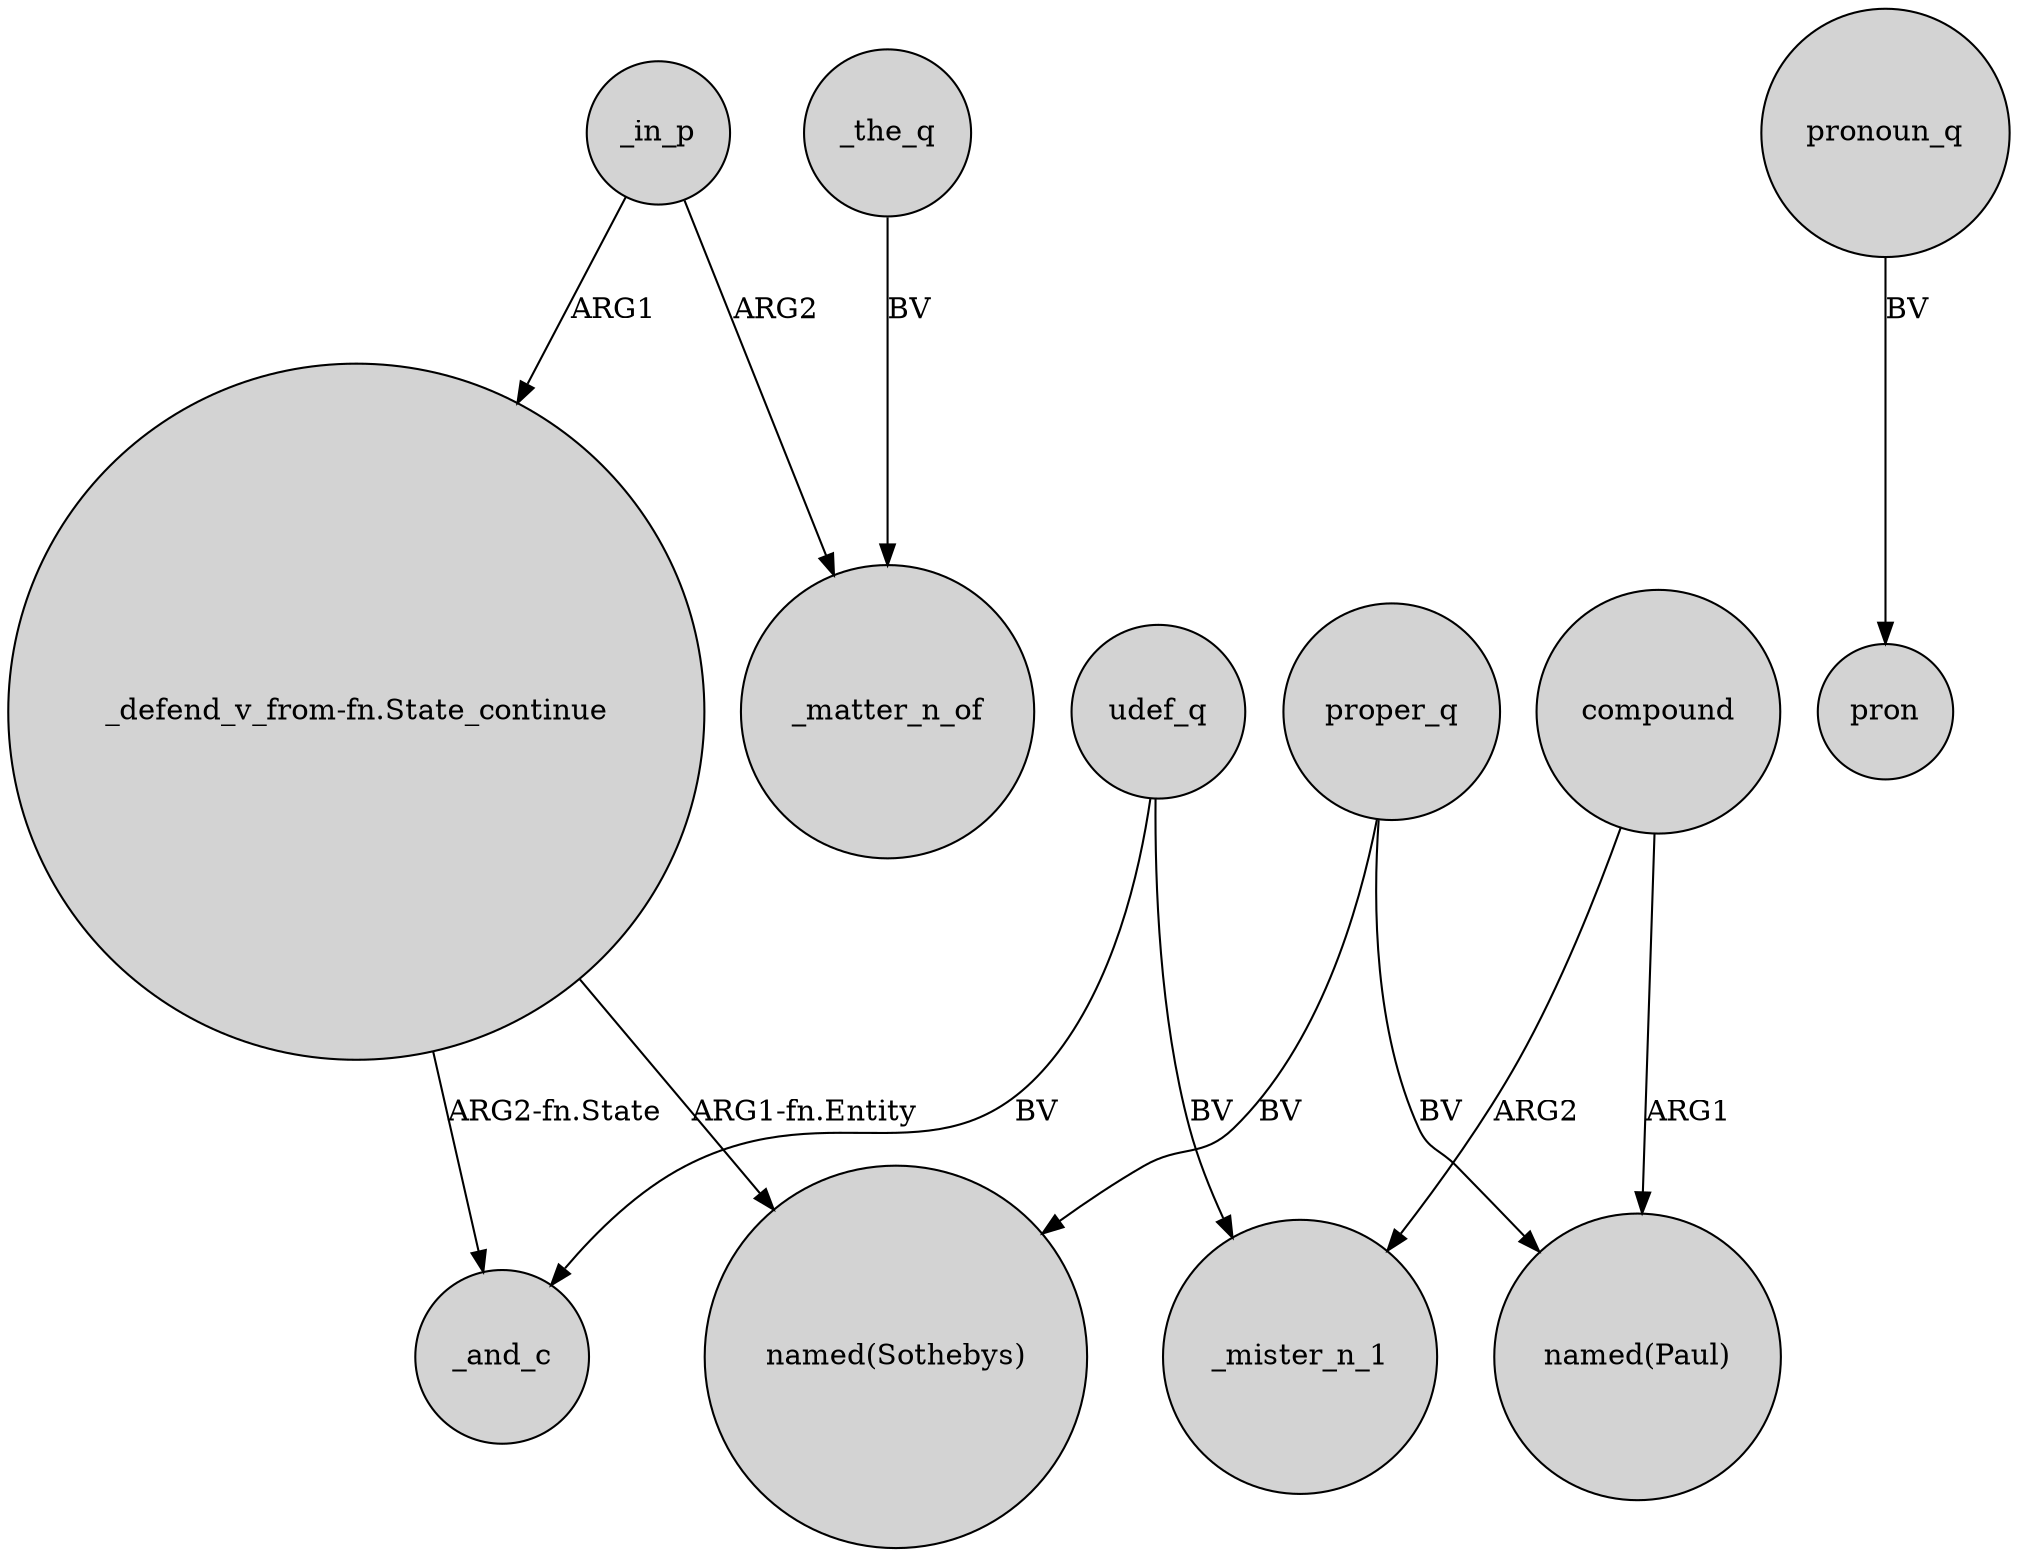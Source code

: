 digraph {
	node [shape=circle style=filled]
	_the_q -> _matter_n_of [label=BV]
	compound -> _mister_n_1 [label=ARG2]
	"_defend_v_from-fn.State_continue" -> _and_c [label="ARG2-fn.State"]
	udef_q -> _and_c [label=BV]
	udef_q -> _mister_n_1 [label=BV]
	compound -> "named(Paul)" [label=ARG1]
	"_defend_v_from-fn.State_continue" -> "named(Sothebys)" [label="ARG1-fn.Entity"]
	_in_p -> _matter_n_of [label=ARG2]
	_in_p -> "_defend_v_from-fn.State_continue" [label=ARG1]
	proper_q -> "named(Paul)" [label=BV]
	pronoun_q -> pron [label=BV]
	proper_q -> "named(Sothebys)" [label=BV]
}
